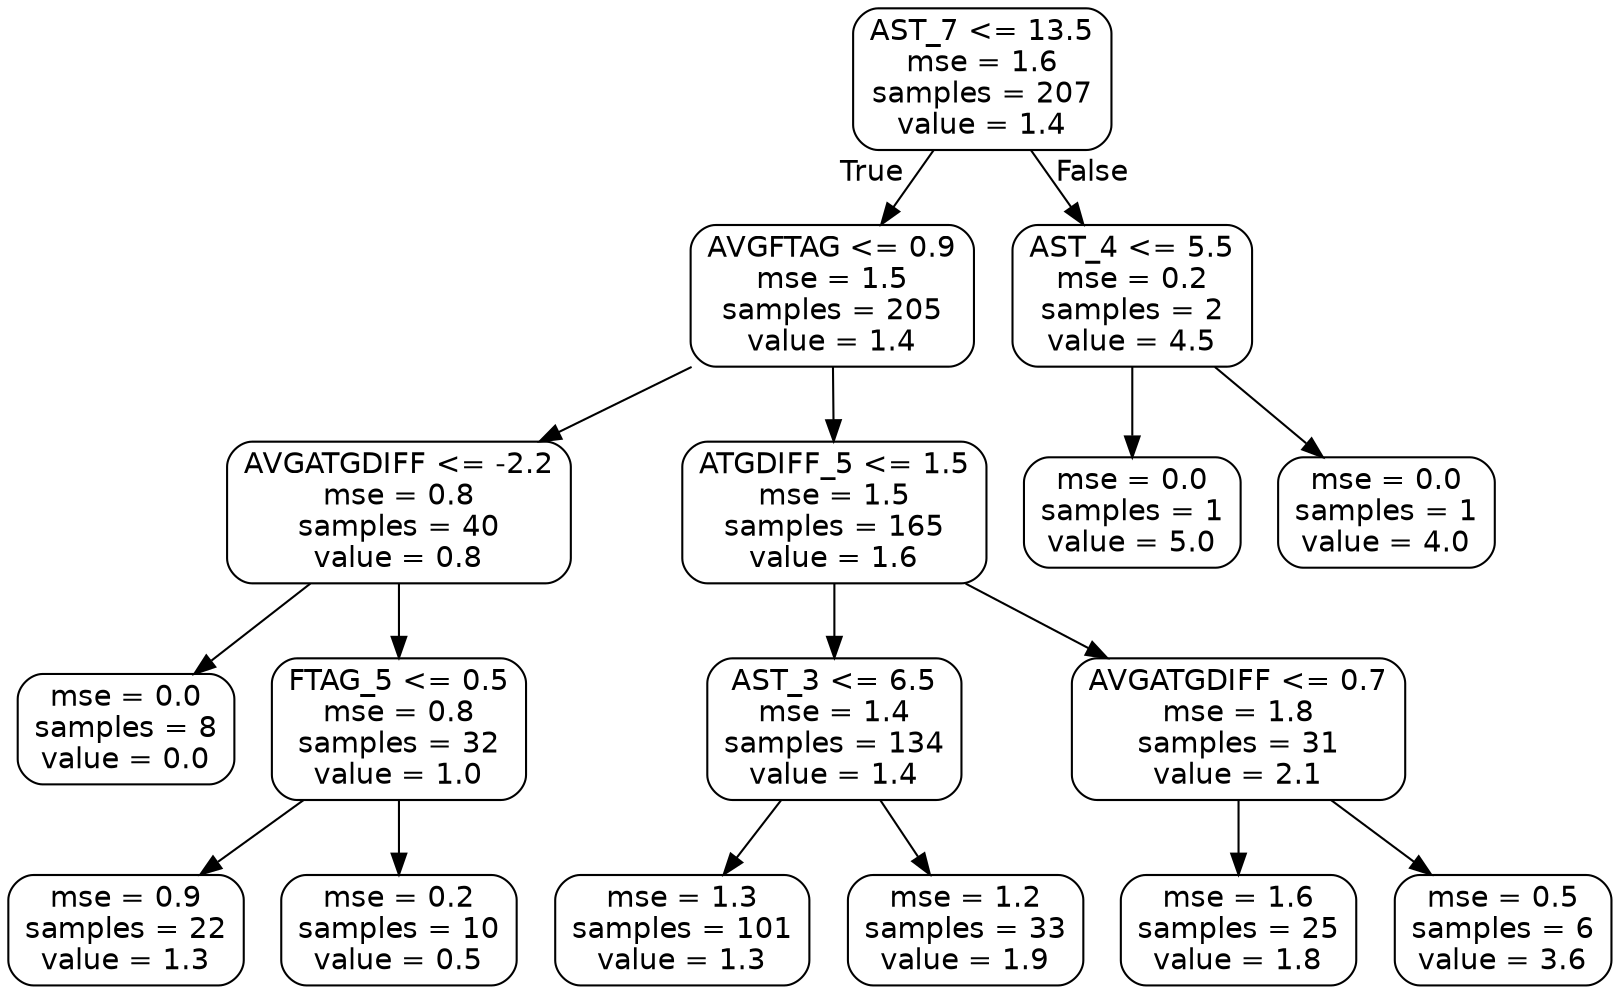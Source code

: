 digraph Tree {
node [shape=box, style="rounded", color="black", fontname=helvetica] ;
edge [fontname=helvetica] ;
0 [label="AST_7 <= 13.5\nmse = 1.6\nsamples = 207\nvalue = 1.4"] ;
1 [label="AVGFTAG <= 0.9\nmse = 1.5\nsamples = 205\nvalue = 1.4"] ;
0 -> 1 [labeldistance=2.5, labelangle=45, headlabel="True"] ;
2 [label="AVGATGDIFF <= -2.2\nmse = 0.8\nsamples = 40\nvalue = 0.8"] ;
1 -> 2 ;
3 [label="mse = 0.0\nsamples = 8\nvalue = 0.0"] ;
2 -> 3 ;
4 [label="FTAG_5 <= 0.5\nmse = 0.8\nsamples = 32\nvalue = 1.0"] ;
2 -> 4 ;
5 [label="mse = 0.9\nsamples = 22\nvalue = 1.3"] ;
4 -> 5 ;
6 [label="mse = 0.2\nsamples = 10\nvalue = 0.5"] ;
4 -> 6 ;
7 [label="ATGDIFF_5 <= 1.5\nmse = 1.5\nsamples = 165\nvalue = 1.6"] ;
1 -> 7 ;
8 [label="AST_3 <= 6.5\nmse = 1.4\nsamples = 134\nvalue = 1.4"] ;
7 -> 8 ;
9 [label="mse = 1.3\nsamples = 101\nvalue = 1.3"] ;
8 -> 9 ;
10 [label="mse = 1.2\nsamples = 33\nvalue = 1.9"] ;
8 -> 10 ;
11 [label="AVGATGDIFF <= 0.7\nmse = 1.8\nsamples = 31\nvalue = 2.1"] ;
7 -> 11 ;
12 [label="mse = 1.6\nsamples = 25\nvalue = 1.8"] ;
11 -> 12 ;
13 [label="mse = 0.5\nsamples = 6\nvalue = 3.6"] ;
11 -> 13 ;
14 [label="AST_4 <= 5.5\nmse = 0.2\nsamples = 2\nvalue = 4.5"] ;
0 -> 14 [labeldistance=2.5, labelangle=-45, headlabel="False"] ;
15 [label="mse = 0.0\nsamples = 1\nvalue = 5.0"] ;
14 -> 15 ;
16 [label="mse = 0.0\nsamples = 1\nvalue = 4.0"] ;
14 -> 16 ;
}